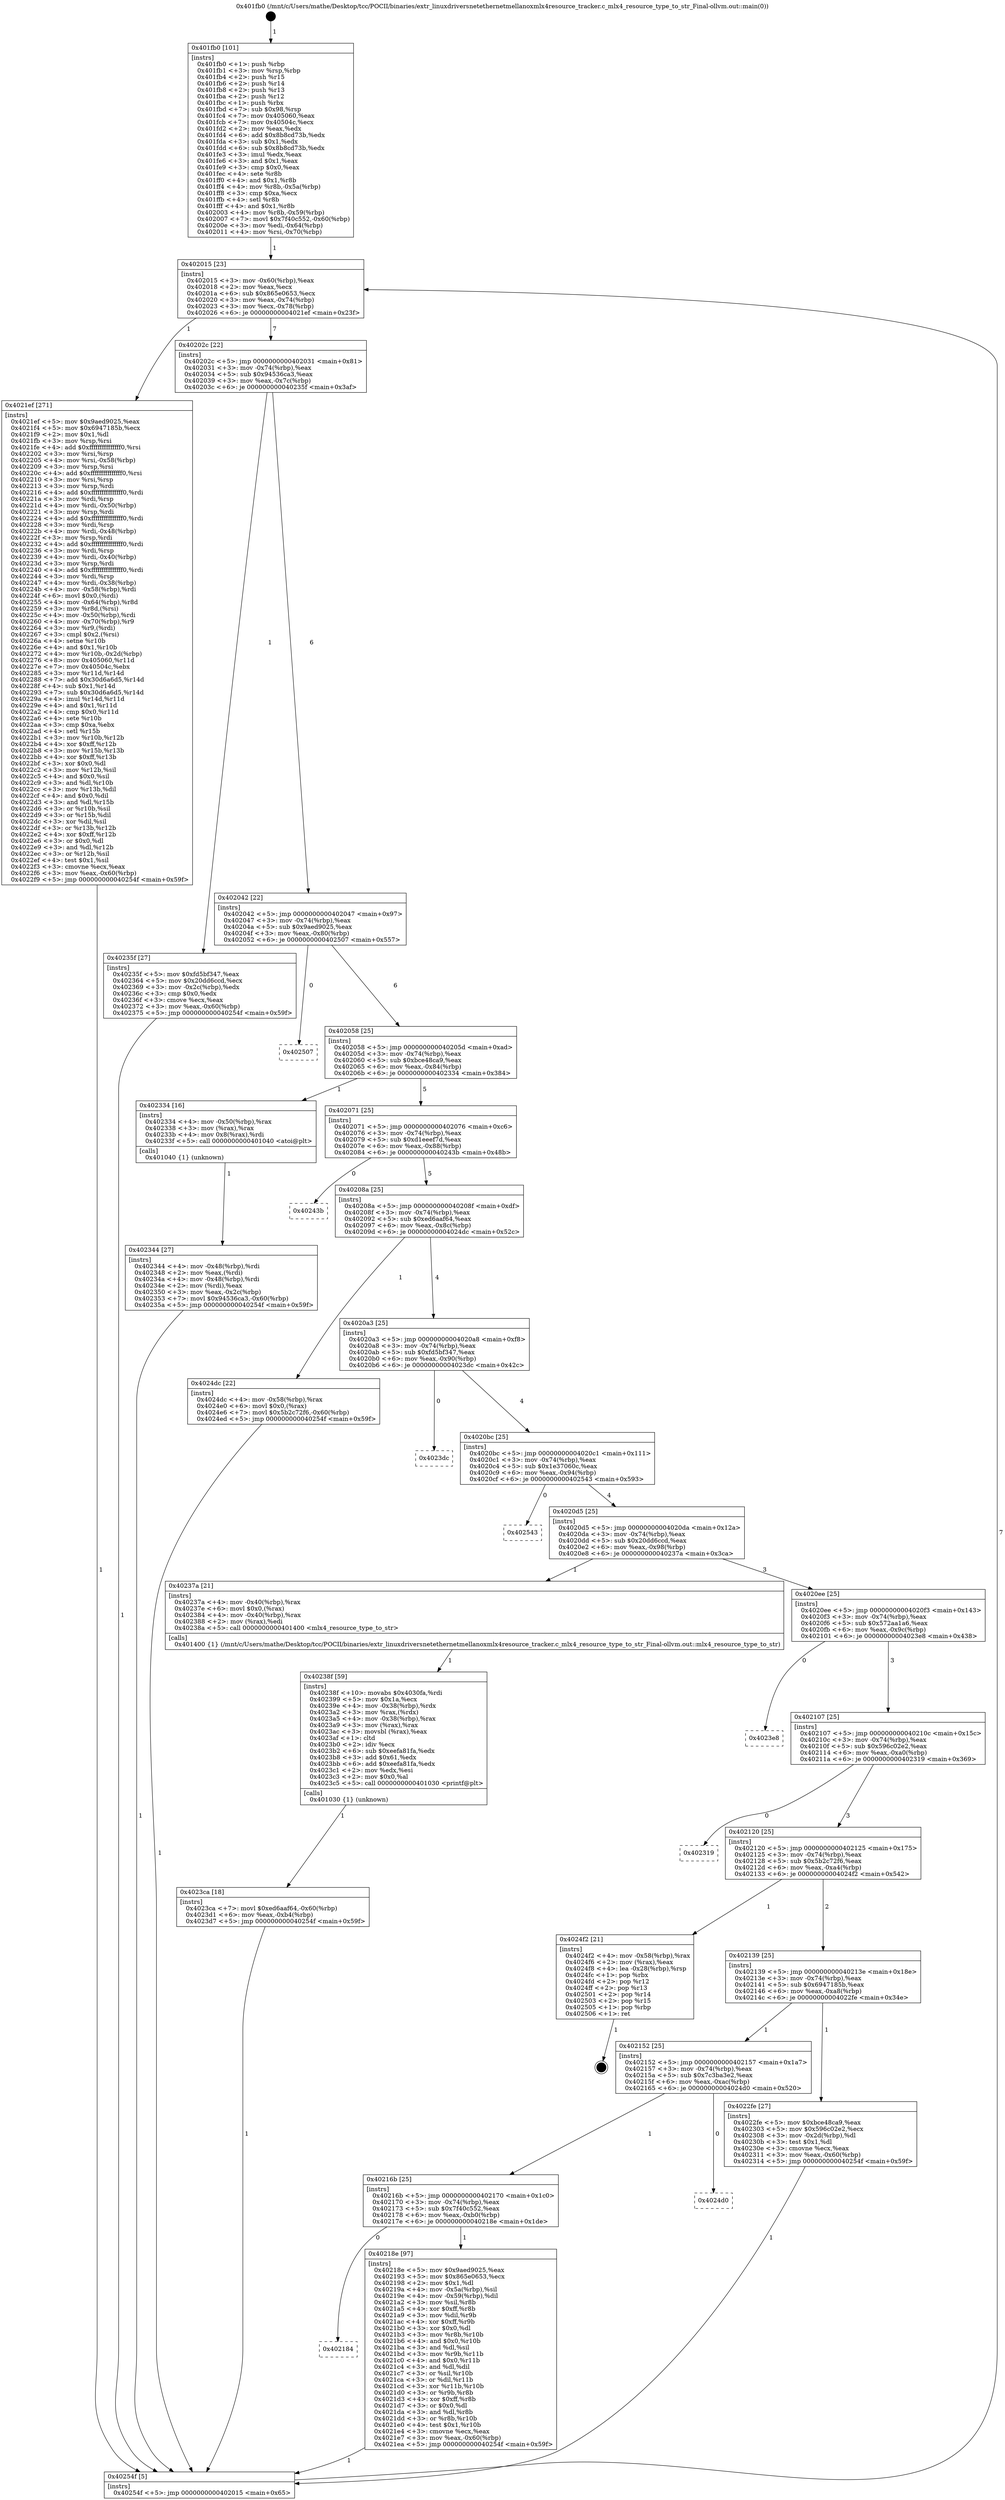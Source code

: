 digraph "0x401fb0" {
  label = "0x401fb0 (/mnt/c/Users/mathe/Desktop/tcc/POCII/binaries/extr_linuxdriversnetethernetmellanoxmlx4resource_tracker.c_mlx4_resource_type_to_str_Final-ollvm.out::main(0))"
  labelloc = "t"
  node[shape=record]

  Entry [label="",width=0.3,height=0.3,shape=circle,fillcolor=black,style=filled]
  "0x402015" [label="{
     0x402015 [23]\l
     | [instrs]\l
     &nbsp;&nbsp;0x402015 \<+3\>: mov -0x60(%rbp),%eax\l
     &nbsp;&nbsp;0x402018 \<+2\>: mov %eax,%ecx\l
     &nbsp;&nbsp;0x40201a \<+6\>: sub $0x865e0653,%ecx\l
     &nbsp;&nbsp;0x402020 \<+3\>: mov %eax,-0x74(%rbp)\l
     &nbsp;&nbsp;0x402023 \<+3\>: mov %ecx,-0x78(%rbp)\l
     &nbsp;&nbsp;0x402026 \<+6\>: je 00000000004021ef \<main+0x23f\>\l
  }"]
  "0x4021ef" [label="{
     0x4021ef [271]\l
     | [instrs]\l
     &nbsp;&nbsp;0x4021ef \<+5\>: mov $0x9aed9025,%eax\l
     &nbsp;&nbsp;0x4021f4 \<+5\>: mov $0x6947185b,%ecx\l
     &nbsp;&nbsp;0x4021f9 \<+2\>: mov $0x1,%dl\l
     &nbsp;&nbsp;0x4021fb \<+3\>: mov %rsp,%rsi\l
     &nbsp;&nbsp;0x4021fe \<+4\>: add $0xfffffffffffffff0,%rsi\l
     &nbsp;&nbsp;0x402202 \<+3\>: mov %rsi,%rsp\l
     &nbsp;&nbsp;0x402205 \<+4\>: mov %rsi,-0x58(%rbp)\l
     &nbsp;&nbsp;0x402209 \<+3\>: mov %rsp,%rsi\l
     &nbsp;&nbsp;0x40220c \<+4\>: add $0xfffffffffffffff0,%rsi\l
     &nbsp;&nbsp;0x402210 \<+3\>: mov %rsi,%rsp\l
     &nbsp;&nbsp;0x402213 \<+3\>: mov %rsp,%rdi\l
     &nbsp;&nbsp;0x402216 \<+4\>: add $0xfffffffffffffff0,%rdi\l
     &nbsp;&nbsp;0x40221a \<+3\>: mov %rdi,%rsp\l
     &nbsp;&nbsp;0x40221d \<+4\>: mov %rdi,-0x50(%rbp)\l
     &nbsp;&nbsp;0x402221 \<+3\>: mov %rsp,%rdi\l
     &nbsp;&nbsp;0x402224 \<+4\>: add $0xfffffffffffffff0,%rdi\l
     &nbsp;&nbsp;0x402228 \<+3\>: mov %rdi,%rsp\l
     &nbsp;&nbsp;0x40222b \<+4\>: mov %rdi,-0x48(%rbp)\l
     &nbsp;&nbsp;0x40222f \<+3\>: mov %rsp,%rdi\l
     &nbsp;&nbsp;0x402232 \<+4\>: add $0xfffffffffffffff0,%rdi\l
     &nbsp;&nbsp;0x402236 \<+3\>: mov %rdi,%rsp\l
     &nbsp;&nbsp;0x402239 \<+4\>: mov %rdi,-0x40(%rbp)\l
     &nbsp;&nbsp;0x40223d \<+3\>: mov %rsp,%rdi\l
     &nbsp;&nbsp;0x402240 \<+4\>: add $0xfffffffffffffff0,%rdi\l
     &nbsp;&nbsp;0x402244 \<+3\>: mov %rdi,%rsp\l
     &nbsp;&nbsp;0x402247 \<+4\>: mov %rdi,-0x38(%rbp)\l
     &nbsp;&nbsp;0x40224b \<+4\>: mov -0x58(%rbp),%rdi\l
     &nbsp;&nbsp;0x40224f \<+6\>: movl $0x0,(%rdi)\l
     &nbsp;&nbsp;0x402255 \<+4\>: mov -0x64(%rbp),%r8d\l
     &nbsp;&nbsp;0x402259 \<+3\>: mov %r8d,(%rsi)\l
     &nbsp;&nbsp;0x40225c \<+4\>: mov -0x50(%rbp),%rdi\l
     &nbsp;&nbsp;0x402260 \<+4\>: mov -0x70(%rbp),%r9\l
     &nbsp;&nbsp;0x402264 \<+3\>: mov %r9,(%rdi)\l
     &nbsp;&nbsp;0x402267 \<+3\>: cmpl $0x2,(%rsi)\l
     &nbsp;&nbsp;0x40226a \<+4\>: setne %r10b\l
     &nbsp;&nbsp;0x40226e \<+4\>: and $0x1,%r10b\l
     &nbsp;&nbsp;0x402272 \<+4\>: mov %r10b,-0x2d(%rbp)\l
     &nbsp;&nbsp;0x402276 \<+8\>: mov 0x405060,%r11d\l
     &nbsp;&nbsp;0x40227e \<+7\>: mov 0x40504c,%ebx\l
     &nbsp;&nbsp;0x402285 \<+3\>: mov %r11d,%r14d\l
     &nbsp;&nbsp;0x402288 \<+7\>: add $0x30d6a6d5,%r14d\l
     &nbsp;&nbsp;0x40228f \<+4\>: sub $0x1,%r14d\l
     &nbsp;&nbsp;0x402293 \<+7\>: sub $0x30d6a6d5,%r14d\l
     &nbsp;&nbsp;0x40229a \<+4\>: imul %r14d,%r11d\l
     &nbsp;&nbsp;0x40229e \<+4\>: and $0x1,%r11d\l
     &nbsp;&nbsp;0x4022a2 \<+4\>: cmp $0x0,%r11d\l
     &nbsp;&nbsp;0x4022a6 \<+4\>: sete %r10b\l
     &nbsp;&nbsp;0x4022aa \<+3\>: cmp $0xa,%ebx\l
     &nbsp;&nbsp;0x4022ad \<+4\>: setl %r15b\l
     &nbsp;&nbsp;0x4022b1 \<+3\>: mov %r10b,%r12b\l
     &nbsp;&nbsp;0x4022b4 \<+4\>: xor $0xff,%r12b\l
     &nbsp;&nbsp;0x4022b8 \<+3\>: mov %r15b,%r13b\l
     &nbsp;&nbsp;0x4022bb \<+4\>: xor $0xff,%r13b\l
     &nbsp;&nbsp;0x4022bf \<+3\>: xor $0x0,%dl\l
     &nbsp;&nbsp;0x4022c2 \<+3\>: mov %r12b,%sil\l
     &nbsp;&nbsp;0x4022c5 \<+4\>: and $0x0,%sil\l
     &nbsp;&nbsp;0x4022c9 \<+3\>: and %dl,%r10b\l
     &nbsp;&nbsp;0x4022cc \<+3\>: mov %r13b,%dil\l
     &nbsp;&nbsp;0x4022cf \<+4\>: and $0x0,%dil\l
     &nbsp;&nbsp;0x4022d3 \<+3\>: and %dl,%r15b\l
     &nbsp;&nbsp;0x4022d6 \<+3\>: or %r10b,%sil\l
     &nbsp;&nbsp;0x4022d9 \<+3\>: or %r15b,%dil\l
     &nbsp;&nbsp;0x4022dc \<+3\>: xor %dil,%sil\l
     &nbsp;&nbsp;0x4022df \<+3\>: or %r13b,%r12b\l
     &nbsp;&nbsp;0x4022e2 \<+4\>: xor $0xff,%r12b\l
     &nbsp;&nbsp;0x4022e6 \<+3\>: or $0x0,%dl\l
     &nbsp;&nbsp;0x4022e9 \<+3\>: and %dl,%r12b\l
     &nbsp;&nbsp;0x4022ec \<+3\>: or %r12b,%sil\l
     &nbsp;&nbsp;0x4022ef \<+4\>: test $0x1,%sil\l
     &nbsp;&nbsp;0x4022f3 \<+3\>: cmovne %ecx,%eax\l
     &nbsp;&nbsp;0x4022f6 \<+3\>: mov %eax,-0x60(%rbp)\l
     &nbsp;&nbsp;0x4022f9 \<+5\>: jmp 000000000040254f \<main+0x59f\>\l
  }"]
  "0x40202c" [label="{
     0x40202c [22]\l
     | [instrs]\l
     &nbsp;&nbsp;0x40202c \<+5\>: jmp 0000000000402031 \<main+0x81\>\l
     &nbsp;&nbsp;0x402031 \<+3\>: mov -0x74(%rbp),%eax\l
     &nbsp;&nbsp;0x402034 \<+5\>: sub $0x94536ca3,%eax\l
     &nbsp;&nbsp;0x402039 \<+3\>: mov %eax,-0x7c(%rbp)\l
     &nbsp;&nbsp;0x40203c \<+6\>: je 000000000040235f \<main+0x3af\>\l
  }"]
  Exit [label="",width=0.3,height=0.3,shape=circle,fillcolor=black,style=filled,peripheries=2]
  "0x40235f" [label="{
     0x40235f [27]\l
     | [instrs]\l
     &nbsp;&nbsp;0x40235f \<+5\>: mov $0xfd5bf347,%eax\l
     &nbsp;&nbsp;0x402364 \<+5\>: mov $0x20dd6ccd,%ecx\l
     &nbsp;&nbsp;0x402369 \<+3\>: mov -0x2c(%rbp),%edx\l
     &nbsp;&nbsp;0x40236c \<+3\>: cmp $0x0,%edx\l
     &nbsp;&nbsp;0x40236f \<+3\>: cmove %ecx,%eax\l
     &nbsp;&nbsp;0x402372 \<+3\>: mov %eax,-0x60(%rbp)\l
     &nbsp;&nbsp;0x402375 \<+5\>: jmp 000000000040254f \<main+0x59f\>\l
  }"]
  "0x402042" [label="{
     0x402042 [22]\l
     | [instrs]\l
     &nbsp;&nbsp;0x402042 \<+5\>: jmp 0000000000402047 \<main+0x97\>\l
     &nbsp;&nbsp;0x402047 \<+3\>: mov -0x74(%rbp),%eax\l
     &nbsp;&nbsp;0x40204a \<+5\>: sub $0x9aed9025,%eax\l
     &nbsp;&nbsp;0x40204f \<+3\>: mov %eax,-0x80(%rbp)\l
     &nbsp;&nbsp;0x402052 \<+6\>: je 0000000000402507 \<main+0x557\>\l
  }"]
  "0x4023ca" [label="{
     0x4023ca [18]\l
     | [instrs]\l
     &nbsp;&nbsp;0x4023ca \<+7\>: movl $0xed6aaf64,-0x60(%rbp)\l
     &nbsp;&nbsp;0x4023d1 \<+6\>: mov %eax,-0xb4(%rbp)\l
     &nbsp;&nbsp;0x4023d7 \<+5\>: jmp 000000000040254f \<main+0x59f\>\l
  }"]
  "0x402507" [label="{
     0x402507\l
  }", style=dashed]
  "0x402058" [label="{
     0x402058 [25]\l
     | [instrs]\l
     &nbsp;&nbsp;0x402058 \<+5\>: jmp 000000000040205d \<main+0xad\>\l
     &nbsp;&nbsp;0x40205d \<+3\>: mov -0x74(%rbp),%eax\l
     &nbsp;&nbsp;0x402060 \<+5\>: sub $0xbce48ca9,%eax\l
     &nbsp;&nbsp;0x402065 \<+6\>: mov %eax,-0x84(%rbp)\l
     &nbsp;&nbsp;0x40206b \<+6\>: je 0000000000402334 \<main+0x384\>\l
  }"]
  "0x40238f" [label="{
     0x40238f [59]\l
     | [instrs]\l
     &nbsp;&nbsp;0x40238f \<+10\>: movabs $0x4030fa,%rdi\l
     &nbsp;&nbsp;0x402399 \<+5\>: mov $0x1a,%ecx\l
     &nbsp;&nbsp;0x40239e \<+4\>: mov -0x38(%rbp),%rdx\l
     &nbsp;&nbsp;0x4023a2 \<+3\>: mov %rax,(%rdx)\l
     &nbsp;&nbsp;0x4023a5 \<+4\>: mov -0x38(%rbp),%rax\l
     &nbsp;&nbsp;0x4023a9 \<+3\>: mov (%rax),%rax\l
     &nbsp;&nbsp;0x4023ac \<+3\>: movsbl (%rax),%eax\l
     &nbsp;&nbsp;0x4023af \<+1\>: cltd\l
     &nbsp;&nbsp;0x4023b0 \<+2\>: idiv %ecx\l
     &nbsp;&nbsp;0x4023b2 \<+6\>: sub $0xeefa81fa,%edx\l
     &nbsp;&nbsp;0x4023b8 \<+3\>: add $0x61,%edx\l
     &nbsp;&nbsp;0x4023bb \<+6\>: add $0xeefa81fa,%edx\l
     &nbsp;&nbsp;0x4023c1 \<+2\>: mov %edx,%esi\l
     &nbsp;&nbsp;0x4023c3 \<+2\>: mov $0x0,%al\l
     &nbsp;&nbsp;0x4023c5 \<+5\>: call 0000000000401030 \<printf@plt\>\l
     | [calls]\l
     &nbsp;&nbsp;0x401030 \{1\} (unknown)\l
  }"]
  "0x402334" [label="{
     0x402334 [16]\l
     | [instrs]\l
     &nbsp;&nbsp;0x402334 \<+4\>: mov -0x50(%rbp),%rax\l
     &nbsp;&nbsp;0x402338 \<+3\>: mov (%rax),%rax\l
     &nbsp;&nbsp;0x40233b \<+4\>: mov 0x8(%rax),%rdi\l
     &nbsp;&nbsp;0x40233f \<+5\>: call 0000000000401040 \<atoi@plt\>\l
     | [calls]\l
     &nbsp;&nbsp;0x401040 \{1\} (unknown)\l
  }"]
  "0x402071" [label="{
     0x402071 [25]\l
     | [instrs]\l
     &nbsp;&nbsp;0x402071 \<+5\>: jmp 0000000000402076 \<main+0xc6\>\l
     &nbsp;&nbsp;0x402076 \<+3\>: mov -0x74(%rbp),%eax\l
     &nbsp;&nbsp;0x402079 \<+5\>: sub $0xd1eeef7d,%eax\l
     &nbsp;&nbsp;0x40207e \<+6\>: mov %eax,-0x88(%rbp)\l
     &nbsp;&nbsp;0x402084 \<+6\>: je 000000000040243b \<main+0x48b\>\l
  }"]
  "0x402344" [label="{
     0x402344 [27]\l
     | [instrs]\l
     &nbsp;&nbsp;0x402344 \<+4\>: mov -0x48(%rbp),%rdi\l
     &nbsp;&nbsp;0x402348 \<+2\>: mov %eax,(%rdi)\l
     &nbsp;&nbsp;0x40234a \<+4\>: mov -0x48(%rbp),%rdi\l
     &nbsp;&nbsp;0x40234e \<+2\>: mov (%rdi),%eax\l
     &nbsp;&nbsp;0x402350 \<+3\>: mov %eax,-0x2c(%rbp)\l
     &nbsp;&nbsp;0x402353 \<+7\>: movl $0x94536ca3,-0x60(%rbp)\l
     &nbsp;&nbsp;0x40235a \<+5\>: jmp 000000000040254f \<main+0x59f\>\l
  }"]
  "0x40243b" [label="{
     0x40243b\l
  }", style=dashed]
  "0x40208a" [label="{
     0x40208a [25]\l
     | [instrs]\l
     &nbsp;&nbsp;0x40208a \<+5\>: jmp 000000000040208f \<main+0xdf\>\l
     &nbsp;&nbsp;0x40208f \<+3\>: mov -0x74(%rbp),%eax\l
     &nbsp;&nbsp;0x402092 \<+5\>: sub $0xed6aaf64,%eax\l
     &nbsp;&nbsp;0x402097 \<+6\>: mov %eax,-0x8c(%rbp)\l
     &nbsp;&nbsp;0x40209d \<+6\>: je 00000000004024dc \<main+0x52c\>\l
  }"]
  "0x401fb0" [label="{
     0x401fb0 [101]\l
     | [instrs]\l
     &nbsp;&nbsp;0x401fb0 \<+1\>: push %rbp\l
     &nbsp;&nbsp;0x401fb1 \<+3\>: mov %rsp,%rbp\l
     &nbsp;&nbsp;0x401fb4 \<+2\>: push %r15\l
     &nbsp;&nbsp;0x401fb6 \<+2\>: push %r14\l
     &nbsp;&nbsp;0x401fb8 \<+2\>: push %r13\l
     &nbsp;&nbsp;0x401fba \<+2\>: push %r12\l
     &nbsp;&nbsp;0x401fbc \<+1\>: push %rbx\l
     &nbsp;&nbsp;0x401fbd \<+7\>: sub $0x98,%rsp\l
     &nbsp;&nbsp;0x401fc4 \<+7\>: mov 0x405060,%eax\l
     &nbsp;&nbsp;0x401fcb \<+7\>: mov 0x40504c,%ecx\l
     &nbsp;&nbsp;0x401fd2 \<+2\>: mov %eax,%edx\l
     &nbsp;&nbsp;0x401fd4 \<+6\>: add $0x8b8cd73b,%edx\l
     &nbsp;&nbsp;0x401fda \<+3\>: sub $0x1,%edx\l
     &nbsp;&nbsp;0x401fdd \<+6\>: sub $0x8b8cd73b,%edx\l
     &nbsp;&nbsp;0x401fe3 \<+3\>: imul %edx,%eax\l
     &nbsp;&nbsp;0x401fe6 \<+3\>: and $0x1,%eax\l
     &nbsp;&nbsp;0x401fe9 \<+3\>: cmp $0x0,%eax\l
     &nbsp;&nbsp;0x401fec \<+4\>: sete %r8b\l
     &nbsp;&nbsp;0x401ff0 \<+4\>: and $0x1,%r8b\l
     &nbsp;&nbsp;0x401ff4 \<+4\>: mov %r8b,-0x5a(%rbp)\l
     &nbsp;&nbsp;0x401ff8 \<+3\>: cmp $0xa,%ecx\l
     &nbsp;&nbsp;0x401ffb \<+4\>: setl %r8b\l
     &nbsp;&nbsp;0x401fff \<+4\>: and $0x1,%r8b\l
     &nbsp;&nbsp;0x402003 \<+4\>: mov %r8b,-0x59(%rbp)\l
     &nbsp;&nbsp;0x402007 \<+7\>: movl $0x7f40c552,-0x60(%rbp)\l
     &nbsp;&nbsp;0x40200e \<+3\>: mov %edi,-0x64(%rbp)\l
     &nbsp;&nbsp;0x402011 \<+4\>: mov %rsi,-0x70(%rbp)\l
  }"]
  "0x4024dc" [label="{
     0x4024dc [22]\l
     | [instrs]\l
     &nbsp;&nbsp;0x4024dc \<+4\>: mov -0x58(%rbp),%rax\l
     &nbsp;&nbsp;0x4024e0 \<+6\>: movl $0x0,(%rax)\l
     &nbsp;&nbsp;0x4024e6 \<+7\>: movl $0x5b2c72f6,-0x60(%rbp)\l
     &nbsp;&nbsp;0x4024ed \<+5\>: jmp 000000000040254f \<main+0x59f\>\l
  }"]
  "0x4020a3" [label="{
     0x4020a3 [25]\l
     | [instrs]\l
     &nbsp;&nbsp;0x4020a3 \<+5\>: jmp 00000000004020a8 \<main+0xf8\>\l
     &nbsp;&nbsp;0x4020a8 \<+3\>: mov -0x74(%rbp),%eax\l
     &nbsp;&nbsp;0x4020ab \<+5\>: sub $0xfd5bf347,%eax\l
     &nbsp;&nbsp;0x4020b0 \<+6\>: mov %eax,-0x90(%rbp)\l
     &nbsp;&nbsp;0x4020b6 \<+6\>: je 00000000004023dc \<main+0x42c\>\l
  }"]
  "0x40254f" [label="{
     0x40254f [5]\l
     | [instrs]\l
     &nbsp;&nbsp;0x40254f \<+5\>: jmp 0000000000402015 \<main+0x65\>\l
  }"]
  "0x4023dc" [label="{
     0x4023dc\l
  }", style=dashed]
  "0x4020bc" [label="{
     0x4020bc [25]\l
     | [instrs]\l
     &nbsp;&nbsp;0x4020bc \<+5\>: jmp 00000000004020c1 \<main+0x111\>\l
     &nbsp;&nbsp;0x4020c1 \<+3\>: mov -0x74(%rbp),%eax\l
     &nbsp;&nbsp;0x4020c4 \<+5\>: sub $0x1e37060c,%eax\l
     &nbsp;&nbsp;0x4020c9 \<+6\>: mov %eax,-0x94(%rbp)\l
     &nbsp;&nbsp;0x4020cf \<+6\>: je 0000000000402543 \<main+0x593\>\l
  }"]
  "0x402184" [label="{
     0x402184\l
  }", style=dashed]
  "0x402543" [label="{
     0x402543\l
  }", style=dashed]
  "0x4020d5" [label="{
     0x4020d5 [25]\l
     | [instrs]\l
     &nbsp;&nbsp;0x4020d5 \<+5\>: jmp 00000000004020da \<main+0x12a\>\l
     &nbsp;&nbsp;0x4020da \<+3\>: mov -0x74(%rbp),%eax\l
     &nbsp;&nbsp;0x4020dd \<+5\>: sub $0x20dd6ccd,%eax\l
     &nbsp;&nbsp;0x4020e2 \<+6\>: mov %eax,-0x98(%rbp)\l
     &nbsp;&nbsp;0x4020e8 \<+6\>: je 000000000040237a \<main+0x3ca\>\l
  }"]
  "0x40218e" [label="{
     0x40218e [97]\l
     | [instrs]\l
     &nbsp;&nbsp;0x40218e \<+5\>: mov $0x9aed9025,%eax\l
     &nbsp;&nbsp;0x402193 \<+5\>: mov $0x865e0653,%ecx\l
     &nbsp;&nbsp;0x402198 \<+2\>: mov $0x1,%dl\l
     &nbsp;&nbsp;0x40219a \<+4\>: mov -0x5a(%rbp),%sil\l
     &nbsp;&nbsp;0x40219e \<+4\>: mov -0x59(%rbp),%dil\l
     &nbsp;&nbsp;0x4021a2 \<+3\>: mov %sil,%r8b\l
     &nbsp;&nbsp;0x4021a5 \<+4\>: xor $0xff,%r8b\l
     &nbsp;&nbsp;0x4021a9 \<+3\>: mov %dil,%r9b\l
     &nbsp;&nbsp;0x4021ac \<+4\>: xor $0xff,%r9b\l
     &nbsp;&nbsp;0x4021b0 \<+3\>: xor $0x0,%dl\l
     &nbsp;&nbsp;0x4021b3 \<+3\>: mov %r8b,%r10b\l
     &nbsp;&nbsp;0x4021b6 \<+4\>: and $0x0,%r10b\l
     &nbsp;&nbsp;0x4021ba \<+3\>: and %dl,%sil\l
     &nbsp;&nbsp;0x4021bd \<+3\>: mov %r9b,%r11b\l
     &nbsp;&nbsp;0x4021c0 \<+4\>: and $0x0,%r11b\l
     &nbsp;&nbsp;0x4021c4 \<+3\>: and %dl,%dil\l
     &nbsp;&nbsp;0x4021c7 \<+3\>: or %sil,%r10b\l
     &nbsp;&nbsp;0x4021ca \<+3\>: or %dil,%r11b\l
     &nbsp;&nbsp;0x4021cd \<+3\>: xor %r11b,%r10b\l
     &nbsp;&nbsp;0x4021d0 \<+3\>: or %r9b,%r8b\l
     &nbsp;&nbsp;0x4021d3 \<+4\>: xor $0xff,%r8b\l
     &nbsp;&nbsp;0x4021d7 \<+3\>: or $0x0,%dl\l
     &nbsp;&nbsp;0x4021da \<+3\>: and %dl,%r8b\l
     &nbsp;&nbsp;0x4021dd \<+3\>: or %r8b,%r10b\l
     &nbsp;&nbsp;0x4021e0 \<+4\>: test $0x1,%r10b\l
     &nbsp;&nbsp;0x4021e4 \<+3\>: cmovne %ecx,%eax\l
     &nbsp;&nbsp;0x4021e7 \<+3\>: mov %eax,-0x60(%rbp)\l
     &nbsp;&nbsp;0x4021ea \<+5\>: jmp 000000000040254f \<main+0x59f\>\l
  }"]
  "0x40237a" [label="{
     0x40237a [21]\l
     | [instrs]\l
     &nbsp;&nbsp;0x40237a \<+4\>: mov -0x40(%rbp),%rax\l
     &nbsp;&nbsp;0x40237e \<+6\>: movl $0x0,(%rax)\l
     &nbsp;&nbsp;0x402384 \<+4\>: mov -0x40(%rbp),%rax\l
     &nbsp;&nbsp;0x402388 \<+2\>: mov (%rax),%edi\l
     &nbsp;&nbsp;0x40238a \<+5\>: call 0000000000401400 \<mlx4_resource_type_to_str\>\l
     | [calls]\l
     &nbsp;&nbsp;0x401400 \{1\} (/mnt/c/Users/mathe/Desktop/tcc/POCII/binaries/extr_linuxdriversnetethernetmellanoxmlx4resource_tracker.c_mlx4_resource_type_to_str_Final-ollvm.out::mlx4_resource_type_to_str)\l
  }"]
  "0x4020ee" [label="{
     0x4020ee [25]\l
     | [instrs]\l
     &nbsp;&nbsp;0x4020ee \<+5\>: jmp 00000000004020f3 \<main+0x143\>\l
     &nbsp;&nbsp;0x4020f3 \<+3\>: mov -0x74(%rbp),%eax\l
     &nbsp;&nbsp;0x4020f6 \<+5\>: sub $0x572aa1a6,%eax\l
     &nbsp;&nbsp;0x4020fb \<+6\>: mov %eax,-0x9c(%rbp)\l
     &nbsp;&nbsp;0x402101 \<+6\>: je 00000000004023e8 \<main+0x438\>\l
  }"]
  "0x40216b" [label="{
     0x40216b [25]\l
     | [instrs]\l
     &nbsp;&nbsp;0x40216b \<+5\>: jmp 0000000000402170 \<main+0x1c0\>\l
     &nbsp;&nbsp;0x402170 \<+3\>: mov -0x74(%rbp),%eax\l
     &nbsp;&nbsp;0x402173 \<+5\>: sub $0x7f40c552,%eax\l
     &nbsp;&nbsp;0x402178 \<+6\>: mov %eax,-0xb0(%rbp)\l
     &nbsp;&nbsp;0x40217e \<+6\>: je 000000000040218e \<main+0x1de\>\l
  }"]
  "0x4023e8" [label="{
     0x4023e8\l
  }", style=dashed]
  "0x402107" [label="{
     0x402107 [25]\l
     | [instrs]\l
     &nbsp;&nbsp;0x402107 \<+5\>: jmp 000000000040210c \<main+0x15c\>\l
     &nbsp;&nbsp;0x40210c \<+3\>: mov -0x74(%rbp),%eax\l
     &nbsp;&nbsp;0x40210f \<+5\>: sub $0x596c02e2,%eax\l
     &nbsp;&nbsp;0x402114 \<+6\>: mov %eax,-0xa0(%rbp)\l
     &nbsp;&nbsp;0x40211a \<+6\>: je 0000000000402319 \<main+0x369\>\l
  }"]
  "0x4024d0" [label="{
     0x4024d0\l
  }", style=dashed]
  "0x402319" [label="{
     0x402319\l
  }", style=dashed]
  "0x402120" [label="{
     0x402120 [25]\l
     | [instrs]\l
     &nbsp;&nbsp;0x402120 \<+5\>: jmp 0000000000402125 \<main+0x175\>\l
     &nbsp;&nbsp;0x402125 \<+3\>: mov -0x74(%rbp),%eax\l
     &nbsp;&nbsp;0x402128 \<+5\>: sub $0x5b2c72f6,%eax\l
     &nbsp;&nbsp;0x40212d \<+6\>: mov %eax,-0xa4(%rbp)\l
     &nbsp;&nbsp;0x402133 \<+6\>: je 00000000004024f2 \<main+0x542\>\l
  }"]
  "0x402152" [label="{
     0x402152 [25]\l
     | [instrs]\l
     &nbsp;&nbsp;0x402152 \<+5\>: jmp 0000000000402157 \<main+0x1a7\>\l
     &nbsp;&nbsp;0x402157 \<+3\>: mov -0x74(%rbp),%eax\l
     &nbsp;&nbsp;0x40215a \<+5\>: sub $0x7c3ba3e2,%eax\l
     &nbsp;&nbsp;0x40215f \<+6\>: mov %eax,-0xac(%rbp)\l
     &nbsp;&nbsp;0x402165 \<+6\>: je 00000000004024d0 \<main+0x520\>\l
  }"]
  "0x4024f2" [label="{
     0x4024f2 [21]\l
     | [instrs]\l
     &nbsp;&nbsp;0x4024f2 \<+4\>: mov -0x58(%rbp),%rax\l
     &nbsp;&nbsp;0x4024f6 \<+2\>: mov (%rax),%eax\l
     &nbsp;&nbsp;0x4024f8 \<+4\>: lea -0x28(%rbp),%rsp\l
     &nbsp;&nbsp;0x4024fc \<+1\>: pop %rbx\l
     &nbsp;&nbsp;0x4024fd \<+2\>: pop %r12\l
     &nbsp;&nbsp;0x4024ff \<+2\>: pop %r13\l
     &nbsp;&nbsp;0x402501 \<+2\>: pop %r14\l
     &nbsp;&nbsp;0x402503 \<+2\>: pop %r15\l
     &nbsp;&nbsp;0x402505 \<+1\>: pop %rbp\l
     &nbsp;&nbsp;0x402506 \<+1\>: ret\l
  }"]
  "0x402139" [label="{
     0x402139 [25]\l
     | [instrs]\l
     &nbsp;&nbsp;0x402139 \<+5\>: jmp 000000000040213e \<main+0x18e\>\l
     &nbsp;&nbsp;0x40213e \<+3\>: mov -0x74(%rbp),%eax\l
     &nbsp;&nbsp;0x402141 \<+5\>: sub $0x6947185b,%eax\l
     &nbsp;&nbsp;0x402146 \<+6\>: mov %eax,-0xa8(%rbp)\l
     &nbsp;&nbsp;0x40214c \<+6\>: je 00000000004022fe \<main+0x34e\>\l
  }"]
  "0x4022fe" [label="{
     0x4022fe [27]\l
     | [instrs]\l
     &nbsp;&nbsp;0x4022fe \<+5\>: mov $0xbce48ca9,%eax\l
     &nbsp;&nbsp;0x402303 \<+5\>: mov $0x596c02e2,%ecx\l
     &nbsp;&nbsp;0x402308 \<+3\>: mov -0x2d(%rbp),%dl\l
     &nbsp;&nbsp;0x40230b \<+3\>: test $0x1,%dl\l
     &nbsp;&nbsp;0x40230e \<+3\>: cmovne %ecx,%eax\l
     &nbsp;&nbsp;0x402311 \<+3\>: mov %eax,-0x60(%rbp)\l
     &nbsp;&nbsp;0x402314 \<+5\>: jmp 000000000040254f \<main+0x59f\>\l
  }"]
  Entry -> "0x401fb0" [label=" 1"]
  "0x402015" -> "0x4021ef" [label=" 1"]
  "0x402015" -> "0x40202c" [label=" 7"]
  "0x4024f2" -> Exit [label=" 1"]
  "0x40202c" -> "0x40235f" [label=" 1"]
  "0x40202c" -> "0x402042" [label=" 6"]
  "0x4024dc" -> "0x40254f" [label=" 1"]
  "0x402042" -> "0x402507" [label=" 0"]
  "0x402042" -> "0x402058" [label=" 6"]
  "0x4023ca" -> "0x40254f" [label=" 1"]
  "0x402058" -> "0x402334" [label=" 1"]
  "0x402058" -> "0x402071" [label=" 5"]
  "0x40238f" -> "0x4023ca" [label=" 1"]
  "0x402071" -> "0x40243b" [label=" 0"]
  "0x402071" -> "0x40208a" [label=" 5"]
  "0x40237a" -> "0x40238f" [label=" 1"]
  "0x40208a" -> "0x4024dc" [label=" 1"]
  "0x40208a" -> "0x4020a3" [label=" 4"]
  "0x402344" -> "0x40254f" [label=" 1"]
  "0x4020a3" -> "0x4023dc" [label=" 0"]
  "0x4020a3" -> "0x4020bc" [label=" 4"]
  "0x402334" -> "0x402344" [label=" 1"]
  "0x4020bc" -> "0x402543" [label=" 0"]
  "0x4020bc" -> "0x4020d5" [label=" 4"]
  "0x4022fe" -> "0x40254f" [label=" 1"]
  "0x4020d5" -> "0x40237a" [label=" 1"]
  "0x4020d5" -> "0x4020ee" [label=" 3"]
  "0x4021ef" -> "0x40254f" [label=" 1"]
  "0x4020ee" -> "0x4023e8" [label=" 0"]
  "0x4020ee" -> "0x402107" [label=" 3"]
  "0x40254f" -> "0x402015" [label=" 7"]
  "0x402107" -> "0x402319" [label=" 0"]
  "0x402107" -> "0x402120" [label=" 3"]
  "0x401fb0" -> "0x402015" [label=" 1"]
  "0x402120" -> "0x4024f2" [label=" 1"]
  "0x402120" -> "0x402139" [label=" 2"]
  "0x40216b" -> "0x402184" [label=" 0"]
  "0x402139" -> "0x4022fe" [label=" 1"]
  "0x402139" -> "0x402152" [label=" 1"]
  "0x40218e" -> "0x40254f" [label=" 1"]
  "0x402152" -> "0x4024d0" [label=" 0"]
  "0x402152" -> "0x40216b" [label=" 1"]
  "0x40235f" -> "0x40254f" [label=" 1"]
  "0x40216b" -> "0x40218e" [label=" 1"]
}
